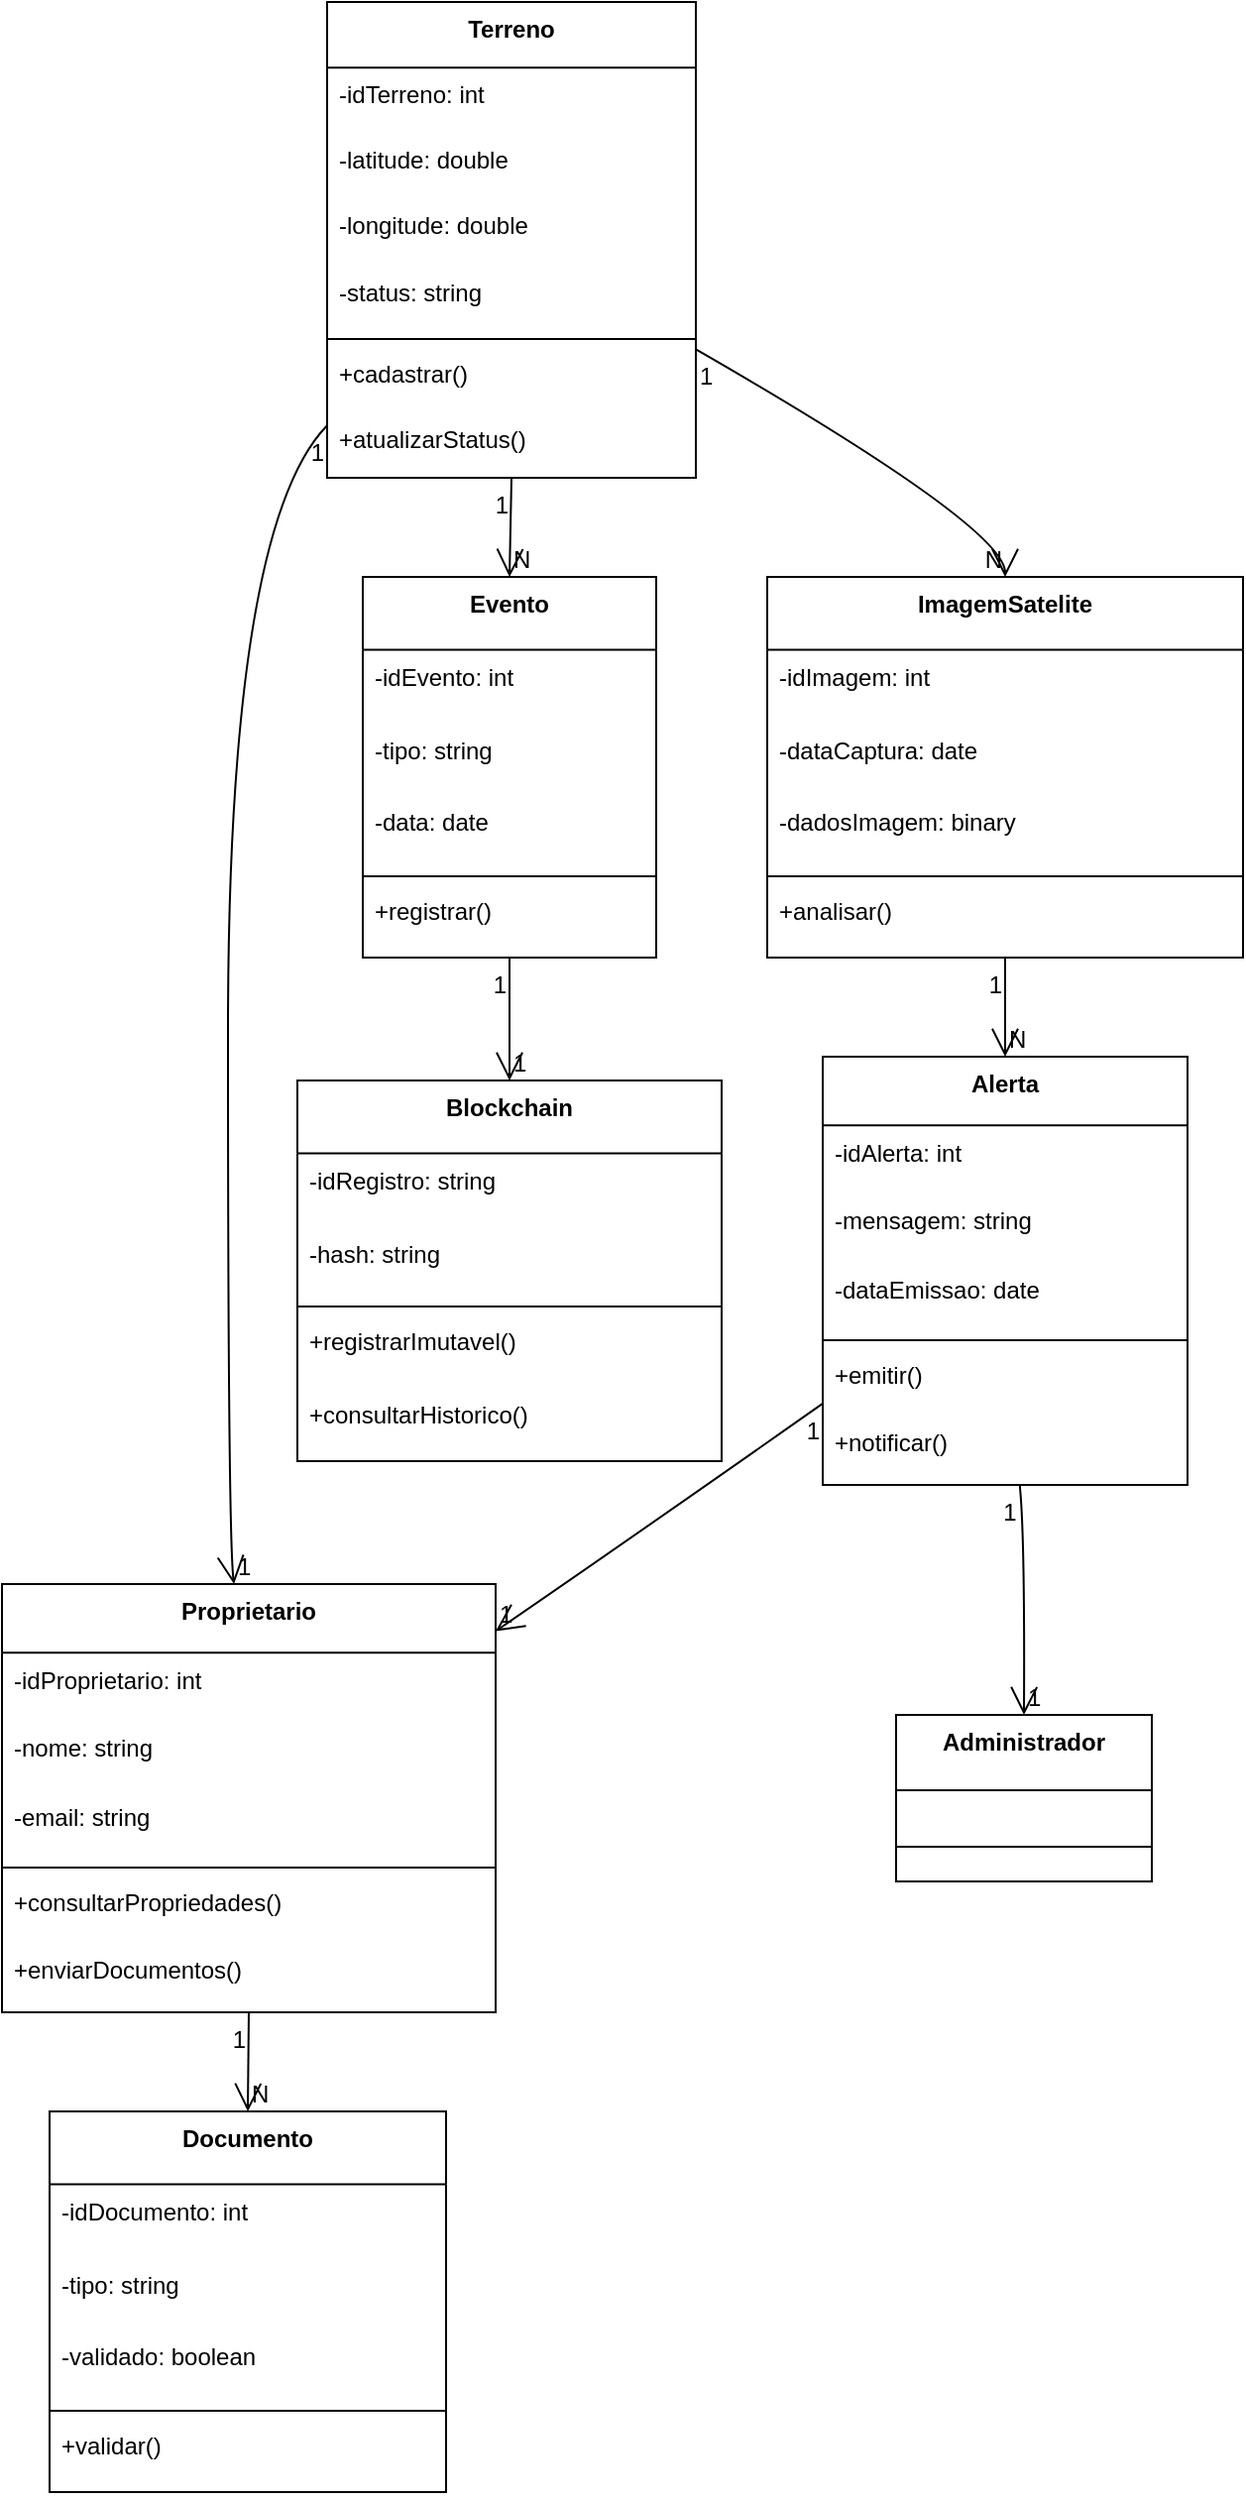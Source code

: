 <mxfile version="27.0.9">
  <diagram name="Página-1" id="2MaIP_eY3mqz7YvCOMlX">
    <mxGraphModel>
      <root>
        <mxCell id="0" />
        <mxCell id="1" parent="0" />
        <mxCell id="2" value="Terreno" style="swimlane;fontStyle=1;align=center;verticalAlign=top;childLayout=stackLayout;horizontal=1;startSize=33.143;horizontalStack=0;resizeParent=1;resizeParentMax=0;resizeLast=0;collapsible=0;marginBottom=0;" vertex="1" parent="1">
          <mxGeometry x="172" y="8" width="186" height="240" as="geometry" />
        </mxCell>
        <mxCell id="3" value="-idTerreno: int" style="text;strokeColor=none;fillColor=none;align=left;verticalAlign=top;spacingLeft=4;spacingRight=4;overflow=hidden;rotatable=0;points=[[0,0.5],[1,0.5]];portConstraint=eastwest;" vertex="1" parent="2">
          <mxGeometry y="33" width="186" height="33" as="geometry" />
        </mxCell>
        <mxCell id="4" value="-latitude: double" style="text;strokeColor=none;fillColor=none;align=left;verticalAlign=top;spacingLeft=4;spacingRight=4;overflow=hidden;rotatable=0;points=[[0,0.5],[1,0.5]];portConstraint=eastwest;" vertex="1" parent="2">
          <mxGeometry y="66" width="186" height="33" as="geometry" />
        </mxCell>
        <mxCell id="5" value="-longitude: double" style="text;strokeColor=none;fillColor=none;align=left;verticalAlign=top;spacingLeft=4;spacingRight=4;overflow=hidden;rotatable=0;points=[[0,0.5],[1,0.5]];portConstraint=eastwest;" vertex="1" parent="2">
          <mxGeometry y="99" width="186" height="33" as="geometry" />
        </mxCell>
        <mxCell id="6" value="-status: string" style="text;strokeColor=none;fillColor=none;align=left;verticalAlign=top;spacingLeft=4;spacingRight=4;overflow=hidden;rotatable=0;points=[[0,0.5],[1,0.5]];portConstraint=eastwest;" vertex="1" parent="2">
          <mxGeometry y="133" width="186" height="33" as="geometry" />
        </mxCell>
        <mxCell id="7" style="line;strokeWidth=1;fillColor=none;align=left;verticalAlign=middle;spacingTop=-1;spacingLeft=3;spacingRight=3;rotatable=0;labelPosition=right;points=[];portConstraint=eastwest;strokeColor=inherit;" vertex="1" parent="2">
          <mxGeometry y="166" width="186" height="8" as="geometry" />
        </mxCell>
        <mxCell id="8" value="+cadastrar()" style="text;strokeColor=none;fillColor=none;align=left;verticalAlign=top;spacingLeft=4;spacingRight=4;overflow=hidden;rotatable=0;points=[[0,0.5],[1,0.5]];portConstraint=eastwest;" vertex="1" parent="2">
          <mxGeometry y="174" width="186" height="33" as="geometry" />
        </mxCell>
        <mxCell id="9" value="+atualizarStatus()" style="text;strokeColor=none;fillColor=none;align=left;verticalAlign=top;spacingLeft=4;spacingRight=4;overflow=hidden;rotatable=0;points=[[0,0.5],[1,0.5]];portConstraint=eastwest;" vertex="1" parent="2">
          <mxGeometry y="207" width="186" height="33" as="geometry" />
        </mxCell>
        <mxCell id="10" value="Proprietario" style="swimlane;fontStyle=1;align=center;verticalAlign=top;childLayout=stackLayout;horizontal=1;startSize=34.667;horizontalStack=0;resizeParent=1;resizeParentMax=0;resizeLast=0;collapsible=0;marginBottom=0;" vertex="1" parent="1">
          <mxGeometry x="8" y="806" width="249" height="216" as="geometry" />
        </mxCell>
        <mxCell id="11" value="-idProprietario: int" style="text;strokeColor=none;fillColor=none;align=left;verticalAlign=top;spacingLeft=4;spacingRight=4;overflow=hidden;rotatable=0;points=[[0,0.5],[1,0.5]];portConstraint=eastwest;" vertex="1" parent="10">
          <mxGeometry y="35" width="249" height="35" as="geometry" />
        </mxCell>
        <mxCell id="12" value="-nome: string" style="text;strokeColor=none;fillColor=none;align=left;verticalAlign=top;spacingLeft=4;spacingRight=4;overflow=hidden;rotatable=0;points=[[0,0.5],[1,0.5]];portConstraint=eastwest;" vertex="1" parent="10">
          <mxGeometry y="69" width="249" height="35" as="geometry" />
        </mxCell>
        <mxCell id="13" value="-email: string" style="text;strokeColor=none;fillColor=none;align=left;verticalAlign=top;spacingLeft=4;spacingRight=4;overflow=hidden;rotatable=0;points=[[0,0.5],[1,0.5]];portConstraint=eastwest;" vertex="1" parent="10">
          <mxGeometry y="104" width="249" height="35" as="geometry" />
        </mxCell>
        <mxCell id="14" style="line;strokeWidth=1;fillColor=none;align=left;verticalAlign=middle;spacingTop=-1;spacingLeft=3;spacingRight=3;rotatable=0;labelPosition=right;points=[];portConstraint=eastwest;strokeColor=inherit;" vertex="1" parent="10">
          <mxGeometry y="139" width="249" height="8" as="geometry" />
        </mxCell>
        <mxCell id="15" value="+consultarPropriedades()" style="text;strokeColor=none;fillColor=none;align=left;verticalAlign=top;spacingLeft=4;spacingRight=4;overflow=hidden;rotatable=0;points=[[0,0.5],[1,0.5]];portConstraint=eastwest;" vertex="1" parent="10">
          <mxGeometry y="147" width="249" height="35" as="geometry" />
        </mxCell>
        <mxCell id="16" value="+enviarDocumentos()" style="text;strokeColor=none;fillColor=none;align=left;verticalAlign=top;spacingLeft=4;spacingRight=4;overflow=hidden;rotatable=0;points=[[0,0.5],[1,0.5]];portConstraint=eastwest;" vertex="1" parent="10">
          <mxGeometry y="181" width="249" height="35" as="geometry" />
        </mxCell>
        <mxCell id="17" value="Documento" style="swimlane;fontStyle=1;align=center;verticalAlign=top;childLayout=stackLayout;horizontal=1;startSize=36.8;horizontalStack=0;resizeParent=1;resizeParentMax=0;resizeLast=0;collapsible=0;marginBottom=0;" vertex="1" parent="1">
          <mxGeometry x="32" y="1072" width="200" height="192" as="geometry" />
        </mxCell>
        <mxCell id="18" value="-idDocumento: int" style="text;strokeColor=none;fillColor=none;align=left;verticalAlign=top;spacingLeft=4;spacingRight=4;overflow=hidden;rotatable=0;points=[[0,0.5],[1,0.5]];portConstraint=eastwest;" vertex="1" parent="17">
          <mxGeometry y="37" width="200" height="37" as="geometry" />
        </mxCell>
        <mxCell id="19" value="-tipo: string" style="text;strokeColor=none;fillColor=none;align=left;verticalAlign=top;spacingLeft=4;spacingRight=4;overflow=hidden;rotatable=0;points=[[0,0.5],[1,0.5]];portConstraint=eastwest;" vertex="1" parent="17">
          <mxGeometry y="74" width="200" height="37" as="geometry" />
        </mxCell>
        <mxCell id="20" value="-validado: boolean" style="text;strokeColor=none;fillColor=none;align=left;verticalAlign=top;spacingLeft=4;spacingRight=4;overflow=hidden;rotatable=0;points=[[0,0.5],[1,0.5]];portConstraint=eastwest;" vertex="1" parent="17">
          <mxGeometry y="110" width="200" height="37" as="geometry" />
        </mxCell>
        <mxCell id="21" style="line;strokeWidth=1;fillColor=none;align=left;verticalAlign=middle;spacingTop=-1;spacingLeft=3;spacingRight=3;rotatable=0;labelPosition=right;points=[];portConstraint=eastwest;strokeColor=inherit;" vertex="1" parent="17">
          <mxGeometry y="147" width="200" height="8" as="geometry" />
        </mxCell>
        <mxCell id="22" value="+validar()" style="text;strokeColor=none;fillColor=none;align=left;verticalAlign=top;spacingLeft=4;spacingRight=4;overflow=hidden;rotatable=0;points=[[0,0.5],[1,0.5]];portConstraint=eastwest;" vertex="1" parent="17">
          <mxGeometry y="155" width="200" height="37" as="geometry" />
        </mxCell>
        <mxCell id="23" value="Evento" style="swimlane;fontStyle=1;align=center;verticalAlign=top;childLayout=stackLayout;horizontal=1;startSize=36.8;horizontalStack=0;resizeParent=1;resizeParentMax=0;resizeLast=0;collapsible=0;marginBottom=0;" vertex="1" parent="1">
          <mxGeometry x="190" y="298" width="148" height="192" as="geometry" />
        </mxCell>
        <mxCell id="24" value="-idEvento: int" style="text;strokeColor=none;fillColor=none;align=left;verticalAlign=top;spacingLeft=4;spacingRight=4;overflow=hidden;rotatable=0;points=[[0,0.5],[1,0.5]];portConstraint=eastwest;" vertex="1" parent="23">
          <mxGeometry y="37" width="148" height="37" as="geometry" />
        </mxCell>
        <mxCell id="25" value="-tipo: string" style="text;strokeColor=none;fillColor=none;align=left;verticalAlign=top;spacingLeft=4;spacingRight=4;overflow=hidden;rotatable=0;points=[[0,0.5],[1,0.5]];portConstraint=eastwest;" vertex="1" parent="23">
          <mxGeometry y="74" width="148" height="37" as="geometry" />
        </mxCell>
        <mxCell id="26" value="-data: date" style="text;strokeColor=none;fillColor=none;align=left;verticalAlign=top;spacingLeft=4;spacingRight=4;overflow=hidden;rotatable=0;points=[[0,0.5],[1,0.5]];portConstraint=eastwest;" vertex="1" parent="23">
          <mxGeometry y="110" width="148" height="37" as="geometry" />
        </mxCell>
        <mxCell id="27" style="line;strokeWidth=1;fillColor=none;align=left;verticalAlign=middle;spacingTop=-1;spacingLeft=3;spacingRight=3;rotatable=0;labelPosition=right;points=[];portConstraint=eastwest;strokeColor=inherit;" vertex="1" parent="23">
          <mxGeometry y="147" width="148" height="8" as="geometry" />
        </mxCell>
        <mxCell id="28" value="+registrar()" style="text;strokeColor=none;fillColor=none;align=left;verticalAlign=top;spacingLeft=4;spacingRight=4;overflow=hidden;rotatable=0;points=[[0,0.5],[1,0.5]];portConstraint=eastwest;" vertex="1" parent="23">
          <mxGeometry y="155" width="148" height="37" as="geometry" />
        </mxCell>
        <mxCell id="29" value="ImagemSatelite" style="swimlane;fontStyle=1;align=center;verticalAlign=top;childLayout=stackLayout;horizontal=1;startSize=36.8;horizontalStack=0;resizeParent=1;resizeParentMax=0;resizeLast=0;collapsible=0;marginBottom=0;" vertex="1" parent="1">
          <mxGeometry x="394" y="298" width="240" height="192" as="geometry" />
        </mxCell>
        <mxCell id="30" value="-idImagem: int" style="text;strokeColor=none;fillColor=none;align=left;verticalAlign=top;spacingLeft=4;spacingRight=4;overflow=hidden;rotatable=0;points=[[0,0.5],[1,0.5]];portConstraint=eastwest;" vertex="1" parent="29">
          <mxGeometry y="37" width="240" height="37" as="geometry" />
        </mxCell>
        <mxCell id="31" value="-dataCaptura: date" style="text;strokeColor=none;fillColor=none;align=left;verticalAlign=top;spacingLeft=4;spacingRight=4;overflow=hidden;rotatable=0;points=[[0,0.5],[1,0.5]];portConstraint=eastwest;" vertex="1" parent="29">
          <mxGeometry y="74" width="240" height="37" as="geometry" />
        </mxCell>
        <mxCell id="32" value="-dadosImagem: binary" style="text;strokeColor=none;fillColor=none;align=left;verticalAlign=top;spacingLeft=4;spacingRight=4;overflow=hidden;rotatable=0;points=[[0,0.5],[1,0.5]];portConstraint=eastwest;" vertex="1" parent="29">
          <mxGeometry y="110" width="240" height="37" as="geometry" />
        </mxCell>
        <mxCell id="33" style="line;strokeWidth=1;fillColor=none;align=left;verticalAlign=middle;spacingTop=-1;spacingLeft=3;spacingRight=3;rotatable=0;labelPosition=right;points=[];portConstraint=eastwest;strokeColor=inherit;" vertex="1" parent="29">
          <mxGeometry y="147" width="240" height="8" as="geometry" />
        </mxCell>
        <mxCell id="34" value="+analisar()" style="text;strokeColor=none;fillColor=none;align=left;verticalAlign=top;spacingLeft=4;spacingRight=4;overflow=hidden;rotatable=0;points=[[0,0.5],[1,0.5]];portConstraint=eastwest;" vertex="1" parent="29">
          <mxGeometry y="155" width="240" height="37" as="geometry" />
        </mxCell>
        <mxCell id="35" value="Alerta" style="swimlane;fontStyle=1;align=center;verticalAlign=top;childLayout=stackLayout;horizontal=1;startSize=34.667;horizontalStack=0;resizeParent=1;resizeParentMax=0;resizeLast=0;collapsible=0;marginBottom=0;" vertex="1" parent="1">
          <mxGeometry x="422" y="540" width="184" height="216" as="geometry" />
        </mxCell>
        <mxCell id="36" value="-idAlerta: int" style="text;strokeColor=none;fillColor=none;align=left;verticalAlign=top;spacingLeft=4;spacingRight=4;overflow=hidden;rotatable=0;points=[[0,0.5],[1,0.5]];portConstraint=eastwest;" vertex="1" parent="35">
          <mxGeometry y="35" width="184" height="35" as="geometry" />
        </mxCell>
        <mxCell id="37" value="-mensagem: string" style="text;strokeColor=none;fillColor=none;align=left;verticalAlign=top;spacingLeft=4;spacingRight=4;overflow=hidden;rotatable=0;points=[[0,0.5],[1,0.5]];portConstraint=eastwest;" vertex="1" parent="35">
          <mxGeometry y="69" width="184" height="35" as="geometry" />
        </mxCell>
        <mxCell id="38" value="-dataEmissao: date" style="text;strokeColor=none;fillColor=none;align=left;verticalAlign=top;spacingLeft=4;spacingRight=4;overflow=hidden;rotatable=0;points=[[0,0.5],[1,0.5]];portConstraint=eastwest;" vertex="1" parent="35">
          <mxGeometry y="104" width="184" height="35" as="geometry" />
        </mxCell>
        <mxCell id="39" style="line;strokeWidth=1;fillColor=none;align=left;verticalAlign=middle;spacingTop=-1;spacingLeft=3;spacingRight=3;rotatable=0;labelPosition=right;points=[];portConstraint=eastwest;strokeColor=inherit;" vertex="1" parent="35">
          <mxGeometry y="139" width="184" height="8" as="geometry" />
        </mxCell>
        <mxCell id="40" value="+emitir()" style="text;strokeColor=none;fillColor=none;align=left;verticalAlign=top;spacingLeft=4;spacingRight=4;overflow=hidden;rotatable=0;points=[[0,0.5],[1,0.5]];portConstraint=eastwest;" vertex="1" parent="35">
          <mxGeometry y="147" width="184" height="35" as="geometry" />
        </mxCell>
        <mxCell id="41" value="+notificar()" style="text;strokeColor=none;fillColor=none;align=left;verticalAlign=top;spacingLeft=4;spacingRight=4;overflow=hidden;rotatable=0;points=[[0,0.5],[1,0.5]];portConstraint=eastwest;" vertex="1" parent="35">
          <mxGeometry y="181" width="184" height="35" as="geometry" />
        </mxCell>
        <mxCell id="42" value="Blockchain" style="swimlane;fontStyle=1;align=center;verticalAlign=top;childLayout=stackLayout;horizontal=1;startSize=36.8;horizontalStack=0;resizeParent=1;resizeParentMax=0;resizeLast=0;collapsible=0;marginBottom=0;" vertex="1" parent="1">
          <mxGeometry x="157" y="552" width="214" height="192" as="geometry" />
        </mxCell>
        <mxCell id="43" value="-idRegistro: string" style="text;strokeColor=none;fillColor=none;align=left;verticalAlign=top;spacingLeft=4;spacingRight=4;overflow=hidden;rotatable=0;points=[[0,0.5],[1,0.5]];portConstraint=eastwest;" vertex="1" parent="42">
          <mxGeometry y="37" width="214" height="37" as="geometry" />
        </mxCell>
        <mxCell id="44" value="-hash: string" style="text;strokeColor=none;fillColor=none;align=left;verticalAlign=top;spacingLeft=4;spacingRight=4;overflow=hidden;rotatable=0;points=[[0,0.5],[1,0.5]];portConstraint=eastwest;" vertex="1" parent="42">
          <mxGeometry y="74" width="214" height="37" as="geometry" />
        </mxCell>
        <mxCell id="45" style="line;strokeWidth=1;fillColor=none;align=left;verticalAlign=middle;spacingTop=-1;spacingLeft=3;spacingRight=3;rotatable=0;labelPosition=right;points=[];portConstraint=eastwest;strokeColor=inherit;" vertex="1" parent="42">
          <mxGeometry y="110" width="214" height="8" as="geometry" />
        </mxCell>
        <mxCell id="46" value="+registrarImutavel()" style="text;strokeColor=none;fillColor=none;align=left;verticalAlign=top;spacingLeft=4;spacingRight=4;overflow=hidden;rotatable=0;points=[[0,0.5],[1,0.5]];portConstraint=eastwest;" vertex="1" parent="42">
          <mxGeometry y="118" width="214" height="37" as="geometry" />
        </mxCell>
        <mxCell id="47" value="+consultarHistorico()" style="text;strokeColor=none;fillColor=none;align=left;verticalAlign=top;spacingLeft=4;spacingRight=4;overflow=hidden;rotatable=0;points=[[0,0.5],[1,0.5]];portConstraint=eastwest;" vertex="1" parent="42">
          <mxGeometry y="155" width="214" height="37" as="geometry" />
        </mxCell>
        <mxCell id="48" value="Administrador" style="swimlane;fontStyle=1;align=center;verticalAlign=top;childLayout=stackLayout;horizontal=1;startSize=38;horizontalStack=0;resizeParent=1;resizeParentMax=0;resizeLast=0;collapsible=0;marginBottom=0;" vertex="1" parent="1">
          <mxGeometry x="459" y="872" width="129" height="84" as="geometry" />
        </mxCell>
        <mxCell id="49" style="line;strokeWidth=1;fillColor=none;align=left;verticalAlign=middle;spacingTop=-1;spacingLeft=3;spacingRight=3;rotatable=0;labelPosition=right;points=[];portConstraint=eastwest;strokeColor=inherit;" vertex="1" parent="48">
          <mxGeometry y="57" width="129" height="19" as="geometry" />
        </mxCell>
        <mxCell id="50" value="" style="curved=1;startArrow=none;endArrow=open;endSize=12;exitX=0.5;exitY=1;entryX=0.5;entryY=0;" edge="1" parent="1" source="2" target="23">
          <mxGeometry relative="1" as="geometry">
            <Array as="points" />
          </mxGeometry>
        </mxCell>
        <mxCell id="51" value="1" style="edgeLabel;resizable=0;labelBackgroundColor=none;fontSize=12;align=right;verticalAlign=top;" vertex="1" parent="50">
          <mxGeometry x="-1" relative="1" as="geometry" />
        </mxCell>
        <mxCell id="52" value="N" style="edgeLabel;resizable=0;labelBackgroundColor=none;fontSize=12;align=left;verticalAlign=bottom;" vertex="1" parent="50">
          <mxGeometry x="1" relative="1" as="geometry" />
        </mxCell>
        <mxCell id="53" value="" style="curved=1;startArrow=none;endArrow=open;endSize=12;exitX=1;exitY=0.73;entryX=0.5;entryY=0;" edge="1" parent="1" source="2" target="29">
          <mxGeometry relative="1" as="geometry">
            <Array as="points">
              <mxPoint x="514" y="273" />
            </Array>
          </mxGeometry>
        </mxCell>
        <mxCell id="54" value="1" style="edgeLabel;resizable=0;labelBackgroundColor=none;fontSize=12;align=left;verticalAlign=top;" vertex="1" parent="53">
          <mxGeometry x="-1" relative="1" as="geometry" />
        </mxCell>
        <mxCell id="55" value="N" style="edgeLabel;resizable=0;labelBackgroundColor=none;fontSize=12;align=right;verticalAlign=bottom;" vertex="1" parent="53">
          <mxGeometry x="1" relative="1" as="geometry" />
        </mxCell>
        <mxCell id="56" value="" style="curved=1;startArrow=none;endArrow=open;endSize=12;exitX=0;exitY=0.89;entryX=0.47;entryY=0;" edge="1" parent="1" source="2" target="10">
          <mxGeometry relative="1" as="geometry">
            <Array as="points">
              <mxPoint x="122" y="273" />
              <mxPoint x="122" y="781" />
            </Array>
          </mxGeometry>
        </mxCell>
        <mxCell id="57" value="1" style="edgeLabel;resizable=0;labelBackgroundColor=none;fontSize=12;align=right;verticalAlign=top;" vertex="1" parent="56">
          <mxGeometry x="-1" relative="1" as="geometry" />
        </mxCell>
        <mxCell id="58" value="1" style="edgeLabel;resizable=0;labelBackgroundColor=none;fontSize=12;align=left;verticalAlign=bottom;" vertex="1" parent="56">
          <mxGeometry x="1" relative="1" as="geometry" />
        </mxCell>
        <mxCell id="59" value="" style="curved=1;startArrow=none;endArrow=open;endSize=12;exitX=0.5;exitY=1;entryX=0.5;entryY=0;" edge="1" parent="1" source="10" target="17">
          <mxGeometry relative="1" as="geometry">
            <Array as="points" />
          </mxGeometry>
        </mxCell>
        <mxCell id="60" value="1" style="edgeLabel;resizable=0;labelBackgroundColor=none;fontSize=12;align=right;verticalAlign=top;" vertex="1" parent="59">
          <mxGeometry x="-1" relative="1" as="geometry" />
        </mxCell>
        <mxCell id="61" value="N" style="edgeLabel;resizable=0;labelBackgroundColor=none;fontSize=12;align=left;verticalAlign=bottom;" vertex="1" parent="59">
          <mxGeometry x="1" relative="1" as="geometry" />
        </mxCell>
        <mxCell id="62" value="" style="curved=1;startArrow=none;endArrow=open;endSize=12;exitX=0.5;exitY=1;entryX=0.5;entryY=0;" edge="1" parent="1" source="29" target="35">
          <mxGeometry relative="1" as="geometry">
            <Array as="points" />
          </mxGeometry>
        </mxCell>
        <mxCell id="63" value="1" style="edgeLabel;resizable=0;labelBackgroundColor=none;fontSize=12;align=right;verticalAlign=top;" vertex="1" parent="62">
          <mxGeometry x="-1" relative="1" as="geometry" />
        </mxCell>
        <mxCell id="64" value="N" style="edgeLabel;resizable=0;labelBackgroundColor=none;fontSize=12;align=left;verticalAlign=bottom;" vertex="1" parent="62">
          <mxGeometry x="1" relative="1" as="geometry" />
        </mxCell>
        <mxCell id="65" value="" style="curved=1;startArrow=none;endArrow=open;endSize=12;exitX=0.5;exitY=1;entryX=0.5;entryY=0;" edge="1" parent="1" source="23" target="42">
          <mxGeometry relative="1" as="geometry">
            <Array as="points" />
          </mxGeometry>
        </mxCell>
        <mxCell id="66" value="1" style="edgeLabel;resizable=0;labelBackgroundColor=none;fontSize=12;align=right;verticalAlign=top;" vertex="1" parent="65">
          <mxGeometry x="-1" relative="1" as="geometry" />
        </mxCell>
        <mxCell id="67" value="1" style="edgeLabel;resizable=0;labelBackgroundColor=none;fontSize=12;align=left;verticalAlign=bottom;" vertex="1" parent="65">
          <mxGeometry x="1" relative="1" as="geometry" />
        </mxCell>
        <mxCell id="68" value="" style="curved=1;startArrow=none;endArrow=open;endSize=12;exitX=0;exitY=0.81;entryX=1;entryY=0.11;" edge="1" parent="1" source="35" target="10">
          <mxGeometry relative="1" as="geometry">
            <Array as="points">
              <mxPoint x="328" y="781" />
            </Array>
          </mxGeometry>
        </mxCell>
        <mxCell id="69" value="1" style="edgeLabel;resizable=0;labelBackgroundColor=none;fontSize=12;align=right;verticalAlign=top;" vertex="1" parent="68">
          <mxGeometry x="-1" relative="1" as="geometry" />
        </mxCell>
        <mxCell id="70" value="1" style="edgeLabel;resizable=0;labelBackgroundColor=none;fontSize=12;align=left;verticalAlign=bottom;" vertex="1" parent="68">
          <mxGeometry x="1" relative="1" as="geometry" />
        </mxCell>
        <mxCell id="71" value="" style="curved=1;startArrow=none;endArrow=open;endSize=12;exitX=0.54;exitY=1;entryX=0.5;entryY=0;" edge="1" parent="1" source="35" target="48">
          <mxGeometry relative="1" as="geometry">
            <Array as="points">
              <mxPoint x="524" y="781" />
            </Array>
          </mxGeometry>
        </mxCell>
        <mxCell id="72" value="1" style="edgeLabel;resizable=0;labelBackgroundColor=none;fontSize=12;align=right;verticalAlign=top;" vertex="1" parent="71">
          <mxGeometry x="-1" relative="1" as="geometry" />
        </mxCell>
        <mxCell id="73" value="1" style="edgeLabel;resizable=0;labelBackgroundColor=none;fontSize=12;align=left;verticalAlign=bottom;" vertex="1" parent="71">
          <mxGeometry x="1" relative="1" as="geometry" />
        </mxCell>
      </root>
    </mxGraphModel>
  </diagram>
</mxfile>
